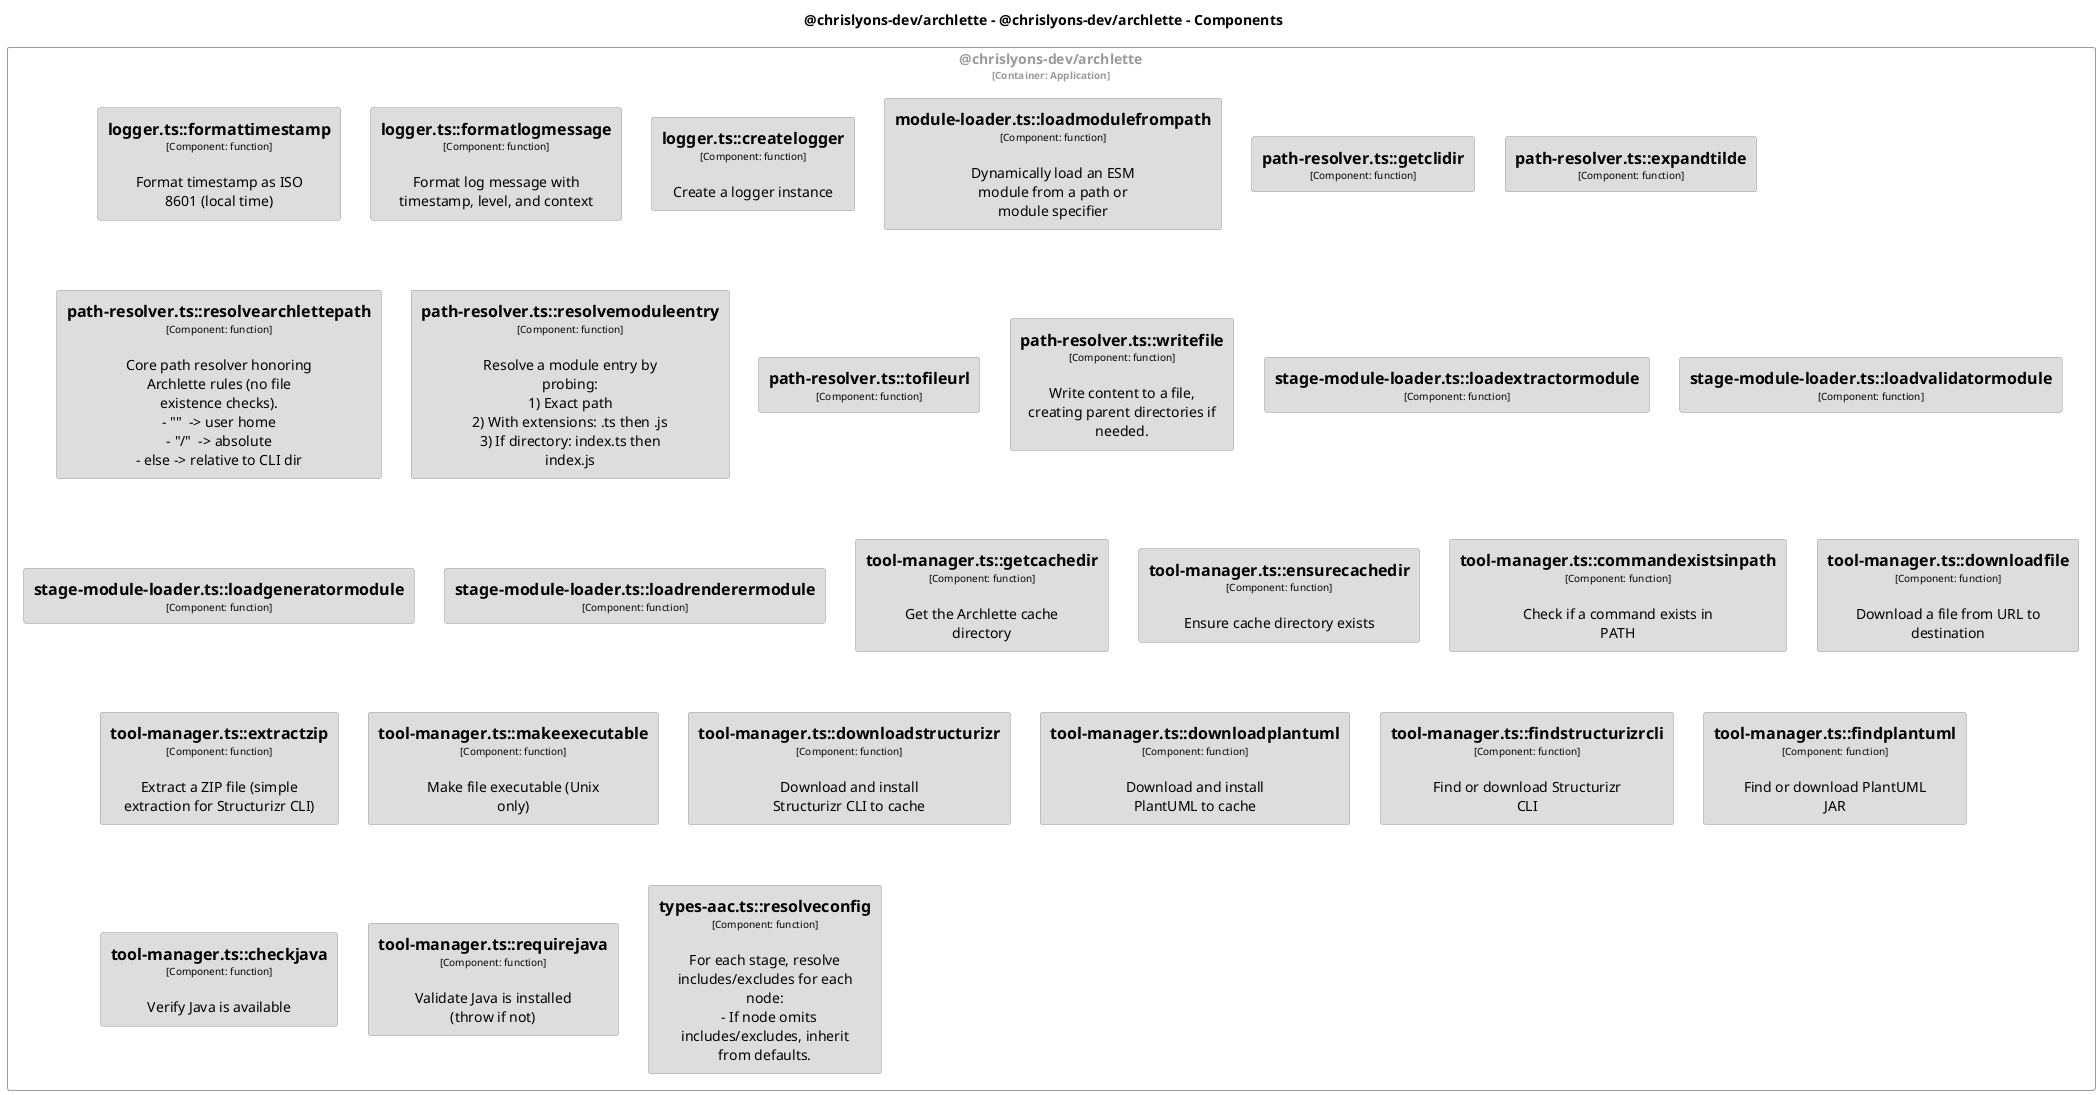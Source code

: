 @startuml
set separator none
title @chrislyons-dev/archlette - @chrislyons-dev/archlette - Components

top to bottom direction
skinparam ranksep 60
skinparam nodesep 30

skinparam {
  arrowFontSize 10
  defaultTextAlignment center
  wrapWidth 200
  maxMessageSize 100
}

hide stereotype

skinparam rectangle<<chrislyonsdevarchlette.chrislyonsdevarchlette.loggertscreatelogger>> {
  BackgroundColor #dddddd
  FontColor #000000
  BorderColor #9a9a9a
  shadowing false
}
skinparam rectangle<<chrislyonsdevarchlette.chrislyonsdevarchlette.loggertsformatlogmessage>> {
  BackgroundColor #dddddd
  FontColor #000000
  BorderColor #9a9a9a
  shadowing false
}
skinparam rectangle<<chrislyonsdevarchlette.chrislyonsdevarchlette.loggertsformattimestamp>> {
  BackgroundColor #dddddd
  FontColor #000000
  BorderColor #9a9a9a
  shadowing false
}
skinparam rectangle<<chrislyonsdevarchlette.chrislyonsdevarchlette.moduleloadertsloadmodulefrompath>> {
  BackgroundColor #dddddd
  FontColor #000000
  BorderColor #9a9a9a
  shadowing false
}
skinparam rectangle<<chrislyonsdevarchlette.chrislyonsdevarchlette.pathresolvertsexpandtilde>> {
  BackgroundColor #dddddd
  FontColor #000000
  BorderColor #9a9a9a
  shadowing false
}
skinparam rectangle<<chrislyonsdevarchlette.chrislyonsdevarchlette.pathresolvertsgetclidir>> {
  BackgroundColor #dddddd
  FontColor #000000
  BorderColor #9a9a9a
  shadowing false
}
skinparam rectangle<<chrislyonsdevarchlette.chrislyonsdevarchlette.pathresolvertsresolvearchlettepath>> {
  BackgroundColor #dddddd
  FontColor #000000
  BorderColor #9a9a9a
  shadowing false
}
skinparam rectangle<<chrislyonsdevarchlette.chrislyonsdevarchlette.pathresolvertsresolvemoduleentry>> {
  BackgroundColor #dddddd
  FontColor #000000
  BorderColor #9a9a9a
  shadowing false
}
skinparam rectangle<<chrislyonsdevarchlette.chrislyonsdevarchlette.pathresolvertstofileurl>> {
  BackgroundColor #dddddd
  FontColor #000000
  BorderColor #9a9a9a
  shadowing false
}
skinparam rectangle<<chrislyonsdevarchlette.chrislyonsdevarchlette.pathresolvertswritefile>> {
  BackgroundColor #dddddd
  FontColor #000000
  BorderColor #9a9a9a
  shadowing false
}
skinparam rectangle<<chrislyonsdevarchlette.chrislyonsdevarchlette.stagemoduleloadertsloadextractormodule>> {
  BackgroundColor #dddddd
  FontColor #000000
  BorderColor #9a9a9a
  shadowing false
}
skinparam rectangle<<chrislyonsdevarchlette.chrislyonsdevarchlette.stagemoduleloadertsloadgeneratormodule>> {
  BackgroundColor #dddddd
  FontColor #000000
  BorderColor #9a9a9a
  shadowing false
}
skinparam rectangle<<chrislyonsdevarchlette.chrislyonsdevarchlette.stagemoduleloadertsloadrenderermodule>> {
  BackgroundColor #dddddd
  FontColor #000000
  BorderColor #9a9a9a
  shadowing false
}
skinparam rectangle<<chrislyonsdevarchlette.chrislyonsdevarchlette.stagemoduleloadertsloadvalidatormodule>> {
  BackgroundColor #dddddd
  FontColor #000000
  BorderColor #9a9a9a
  shadowing false
}
skinparam rectangle<<chrislyonsdevarchlette.chrislyonsdevarchlette.toolmanagertscheckjava>> {
  BackgroundColor #dddddd
  FontColor #000000
  BorderColor #9a9a9a
  shadowing false
}
skinparam rectangle<<chrislyonsdevarchlette.chrislyonsdevarchlette.toolmanagertscommandexistsinpath>> {
  BackgroundColor #dddddd
  FontColor #000000
  BorderColor #9a9a9a
  shadowing false
}
skinparam rectangle<<chrislyonsdevarchlette.chrislyonsdevarchlette.toolmanagertsdownloadfile>> {
  BackgroundColor #dddddd
  FontColor #000000
  BorderColor #9a9a9a
  shadowing false
}
skinparam rectangle<<chrislyonsdevarchlette.chrislyonsdevarchlette.toolmanagertsdownloadplantuml>> {
  BackgroundColor #dddddd
  FontColor #000000
  BorderColor #9a9a9a
  shadowing false
}
skinparam rectangle<<chrislyonsdevarchlette.chrislyonsdevarchlette.toolmanagertsdownloadstructurizr>> {
  BackgroundColor #dddddd
  FontColor #000000
  BorderColor #9a9a9a
  shadowing false
}
skinparam rectangle<<chrislyonsdevarchlette.chrislyonsdevarchlette.toolmanagertsensurecachedir>> {
  BackgroundColor #dddddd
  FontColor #000000
  BorderColor #9a9a9a
  shadowing false
}
skinparam rectangle<<chrislyonsdevarchlette.chrislyonsdevarchlette.toolmanagertsextractzip>> {
  BackgroundColor #dddddd
  FontColor #000000
  BorderColor #9a9a9a
  shadowing false
}
skinparam rectangle<<chrislyonsdevarchlette.chrislyonsdevarchlette.toolmanagertsfindplantuml>> {
  BackgroundColor #dddddd
  FontColor #000000
  BorderColor #9a9a9a
  shadowing false
}
skinparam rectangle<<chrislyonsdevarchlette.chrislyonsdevarchlette.toolmanagertsfindstructurizrcli>> {
  BackgroundColor #dddddd
  FontColor #000000
  BorderColor #9a9a9a
  shadowing false
}
skinparam rectangle<<chrislyonsdevarchlette.chrislyonsdevarchlette.toolmanagertsgetcachedir>> {
  BackgroundColor #dddddd
  FontColor #000000
  BorderColor #9a9a9a
  shadowing false
}
skinparam rectangle<<chrislyonsdevarchlette.chrislyonsdevarchlette.toolmanagertsmakeexecutable>> {
  BackgroundColor #dddddd
  FontColor #000000
  BorderColor #9a9a9a
  shadowing false
}
skinparam rectangle<<chrislyonsdevarchlette.chrislyonsdevarchlette.toolmanagertsrequirejava>> {
  BackgroundColor #dddddd
  FontColor #000000
  BorderColor #9a9a9a
  shadowing false
}
skinparam rectangle<<chrislyonsdevarchlette.chrislyonsdevarchlette.typesaactsresolveconfig>> {
  BackgroundColor #dddddd
  FontColor #000000
  BorderColor #9a9a9a
  shadowing false
}
skinparam rectangle<<chrislyonsdevarchlette.chrislyonsdevarchlette>> {
  BorderColor #9a9a9a
  FontColor #9a9a9a
  shadowing false
}

rectangle "@chrislyons-dev/archlette\n<size:10>[Container: Application]</size>" <<chrislyonsdevarchlette.chrislyonsdevarchlette>> {
  rectangle "==logger.ts::formattimestamp\n<size:10>[Component: function]</size>\n\nFormat timestamp as ISO 8601 (local time)" <<chrislyonsdevarchlette.chrislyonsdevarchlette.loggertsformattimestamp>> as chrislyonsdevarchlette.chrislyonsdevarchlette.loggertsformattimestamp
  rectangle "==logger.ts::formatlogmessage\n<size:10>[Component: function]</size>\n\nFormat log message with timestamp, level, and context" <<chrislyonsdevarchlette.chrislyonsdevarchlette.loggertsformatlogmessage>> as chrislyonsdevarchlette.chrislyonsdevarchlette.loggertsformatlogmessage
  rectangle "==logger.ts::createlogger\n<size:10>[Component: function]</size>\n\nCreate a logger instance" <<chrislyonsdevarchlette.chrislyonsdevarchlette.loggertscreatelogger>> as chrislyonsdevarchlette.chrislyonsdevarchlette.loggertscreatelogger
  rectangle "==module-loader.ts::loadmodulefrompath\n<size:10>[Component: function]</size>\n\nDynamically load an ESM module from a path or module specifier" <<chrislyonsdevarchlette.chrislyonsdevarchlette.moduleloadertsloadmodulefrompath>> as chrislyonsdevarchlette.chrislyonsdevarchlette.moduleloadertsloadmodulefrompath
  rectangle "==path-resolver.ts::getclidir\n<size:10>[Component: function]</size>" <<chrislyonsdevarchlette.chrislyonsdevarchlette.pathresolvertsgetclidir>> as chrislyonsdevarchlette.chrislyonsdevarchlette.pathresolvertsgetclidir
  rectangle "==path-resolver.ts::expandtilde\n<size:10>[Component: function]</size>" <<chrislyonsdevarchlette.chrislyonsdevarchlette.pathresolvertsexpandtilde>> as chrislyonsdevarchlette.chrislyonsdevarchlette.pathresolvertsexpandtilde
  rectangle "==path-resolver.ts::resolvearchlettepath\n<size:10>[Component: function]</size>\n\nCore path resolver honoring Archlette rules (no file existence checks).\n- "~"  -> user home\n- "/"  -> absolute\n- else -> relative to CLI dir" <<chrislyonsdevarchlette.chrislyonsdevarchlette.pathresolvertsresolvearchlettepath>> as chrislyonsdevarchlette.chrislyonsdevarchlette.pathresolvertsresolvearchlettepath
  rectangle "==path-resolver.ts::resolvemoduleentry\n<size:10>[Component: function]</size>\n\nResolve a module entry by probing:\n1) Exact path\n2) With extensions: .ts then .js\n3) If directory: index.ts then index.js" <<chrislyonsdevarchlette.chrislyonsdevarchlette.pathresolvertsresolvemoduleentry>> as chrislyonsdevarchlette.chrislyonsdevarchlette.pathresolvertsresolvemoduleentry
  rectangle "==path-resolver.ts::tofileurl\n<size:10>[Component: function]</size>" <<chrislyonsdevarchlette.chrislyonsdevarchlette.pathresolvertstofileurl>> as chrislyonsdevarchlette.chrislyonsdevarchlette.pathresolvertstofileurl
  rectangle "==path-resolver.ts::writefile\n<size:10>[Component: function]</size>\n\nWrite content to a file, creating parent directories if needed." <<chrislyonsdevarchlette.chrislyonsdevarchlette.pathresolvertswritefile>> as chrislyonsdevarchlette.chrislyonsdevarchlette.pathresolvertswritefile
  rectangle "==stage-module-loader.ts::loadextractormodule\n<size:10>[Component: function]</size>" <<chrislyonsdevarchlette.chrislyonsdevarchlette.stagemoduleloadertsloadextractormodule>> as chrislyonsdevarchlette.chrislyonsdevarchlette.stagemoduleloadertsloadextractormodule
  rectangle "==stage-module-loader.ts::loadvalidatormodule\n<size:10>[Component: function]</size>" <<chrislyonsdevarchlette.chrislyonsdevarchlette.stagemoduleloadertsloadvalidatormodule>> as chrislyonsdevarchlette.chrislyonsdevarchlette.stagemoduleloadertsloadvalidatormodule
  rectangle "==stage-module-loader.ts::loadgeneratormodule\n<size:10>[Component: function]</size>" <<chrislyonsdevarchlette.chrislyonsdevarchlette.stagemoduleloadertsloadgeneratormodule>> as chrislyonsdevarchlette.chrislyonsdevarchlette.stagemoduleloadertsloadgeneratormodule
  rectangle "==stage-module-loader.ts::loadrenderermodule\n<size:10>[Component: function]</size>" <<chrislyonsdevarchlette.chrislyonsdevarchlette.stagemoduleloadertsloadrenderermodule>> as chrislyonsdevarchlette.chrislyonsdevarchlette.stagemoduleloadertsloadrenderermodule
  rectangle "==tool-manager.ts::getcachedir\n<size:10>[Component: function]</size>\n\nGet the Archlette cache directory" <<chrislyonsdevarchlette.chrislyonsdevarchlette.toolmanagertsgetcachedir>> as chrislyonsdevarchlette.chrislyonsdevarchlette.toolmanagertsgetcachedir
  rectangle "==tool-manager.ts::ensurecachedir\n<size:10>[Component: function]</size>\n\nEnsure cache directory exists" <<chrislyonsdevarchlette.chrislyonsdevarchlette.toolmanagertsensurecachedir>> as chrislyonsdevarchlette.chrislyonsdevarchlette.toolmanagertsensurecachedir
  rectangle "==tool-manager.ts::commandexistsinpath\n<size:10>[Component: function]</size>\n\nCheck if a command exists in PATH" <<chrislyonsdevarchlette.chrislyonsdevarchlette.toolmanagertscommandexistsinpath>> as chrislyonsdevarchlette.chrislyonsdevarchlette.toolmanagertscommandexistsinpath
  rectangle "==tool-manager.ts::downloadfile\n<size:10>[Component: function]</size>\n\nDownload a file from URL to destination" <<chrislyonsdevarchlette.chrislyonsdevarchlette.toolmanagertsdownloadfile>> as chrislyonsdevarchlette.chrislyonsdevarchlette.toolmanagertsdownloadfile
  rectangle "==tool-manager.ts::extractzip\n<size:10>[Component: function]</size>\n\nExtract a ZIP file (simple extraction for Structurizr CLI)" <<chrislyonsdevarchlette.chrislyonsdevarchlette.toolmanagertsextractzip>> as chrislyonsdevarchlette.chrislyonsdevarchlette.toolmanagertsextractzip
  rectangle "==tool-manager.ts::makeexecutable\n<size:10>[Component: function]</size>\n\nMake file executable (Unix only)" <<chrislyonsdevarchlette.chrislyonsdevarchlette.toolmanagertsmakeexecutable>> as chrislyonsdevarchlette.chrislyonsdevarchlette.toolmanagertsmakeexecutable
  rectangle "==tool-manager.ts::downloadstructurizr\n<size:10>[Component: function]</size>\n\nDownload and install Structurizr CLI to cache" <<chrislyonsdevarchlette.chrislyonsdevarchlette.toolmanagertsdownloadstructurizr>> as chrislyonsdevarchlette.chrislyonsdevarchlette.toolmanagertsdownloadstructurizr
  rectangle "==tool-manager.ts::downloadplantuml\n<size:10>[Component: function]</size>\n\nDownload and install PlantUML to cache" <<chrislyonsdevarchlette.chrislyonsdevarchlette.toolmanagertsdownloadplantuml>> as chrislyonsdevarchlette.chrislyonsdevarchlette.toolmanagertsdownloadplantuml
  rectangle "==tool-manager.ts::findstructurizrcli\n<size:10>[Component: function]</size>\n\nFind or download Structurizr CLI" <<chrislyonsdevarchlette.chrislyonsdevarchlette.toolmanagertsfindstructurizrcli>> as chrislyonsdevarchlette.chrislyonsdevarchlette.toolmanagertsfindstructurizrcli
  rectangle "==tool-manager.ts::findplantuml\n<size:10>[Component: function]</size>\n\nFind or download PlantUML JAR" <<chrislyonsdevarchlette.chrislyonsdevarchlette.toolmanagertsfindplantuml>> as chrislyonsdevarchlette.chrislyonsdevarchlette.toolmanagertsfindplantuml
  rectangle "==tool-manager.ts::checkjava\n<size:10>[Component: function]</size>\n\nVerify Java is available" <<chrislyonsdevarchlette.chrislyonsdevarchlette.toolmanagertscheckjava>> as chrislyonsdevarchlette.chrislyonsdevarchlette.toolmanagertscheckjava
  rectangle "==tool-manager.ts::requirejava\n<size:10>[Component: function]</size>\n\nValidate Java is installed (throw if not)" <<chrislyonsdevarchlette.chrislyonsdevarchlette.toolmanagertsrequirejava>> as chrislyonsdevarchlette.chrislyonsdevarchlette.toolmanagertsrequirejava
  rectangle "==types-aac.ts::resolveconfig\n<size:10>[Component: function]</size>\n\nFor each stage, resolve includes/excludes for each node:\n  - If node omits includes/excludes, inherit from defaults." <<chrislyonsdevarchlette.chrislyonsdevarchlette.typesaactsresolveconfig>> as chrislyonsdevarchlette.chrislyonsdevarchlette.typesaactsresolveconfig
}

@enduml